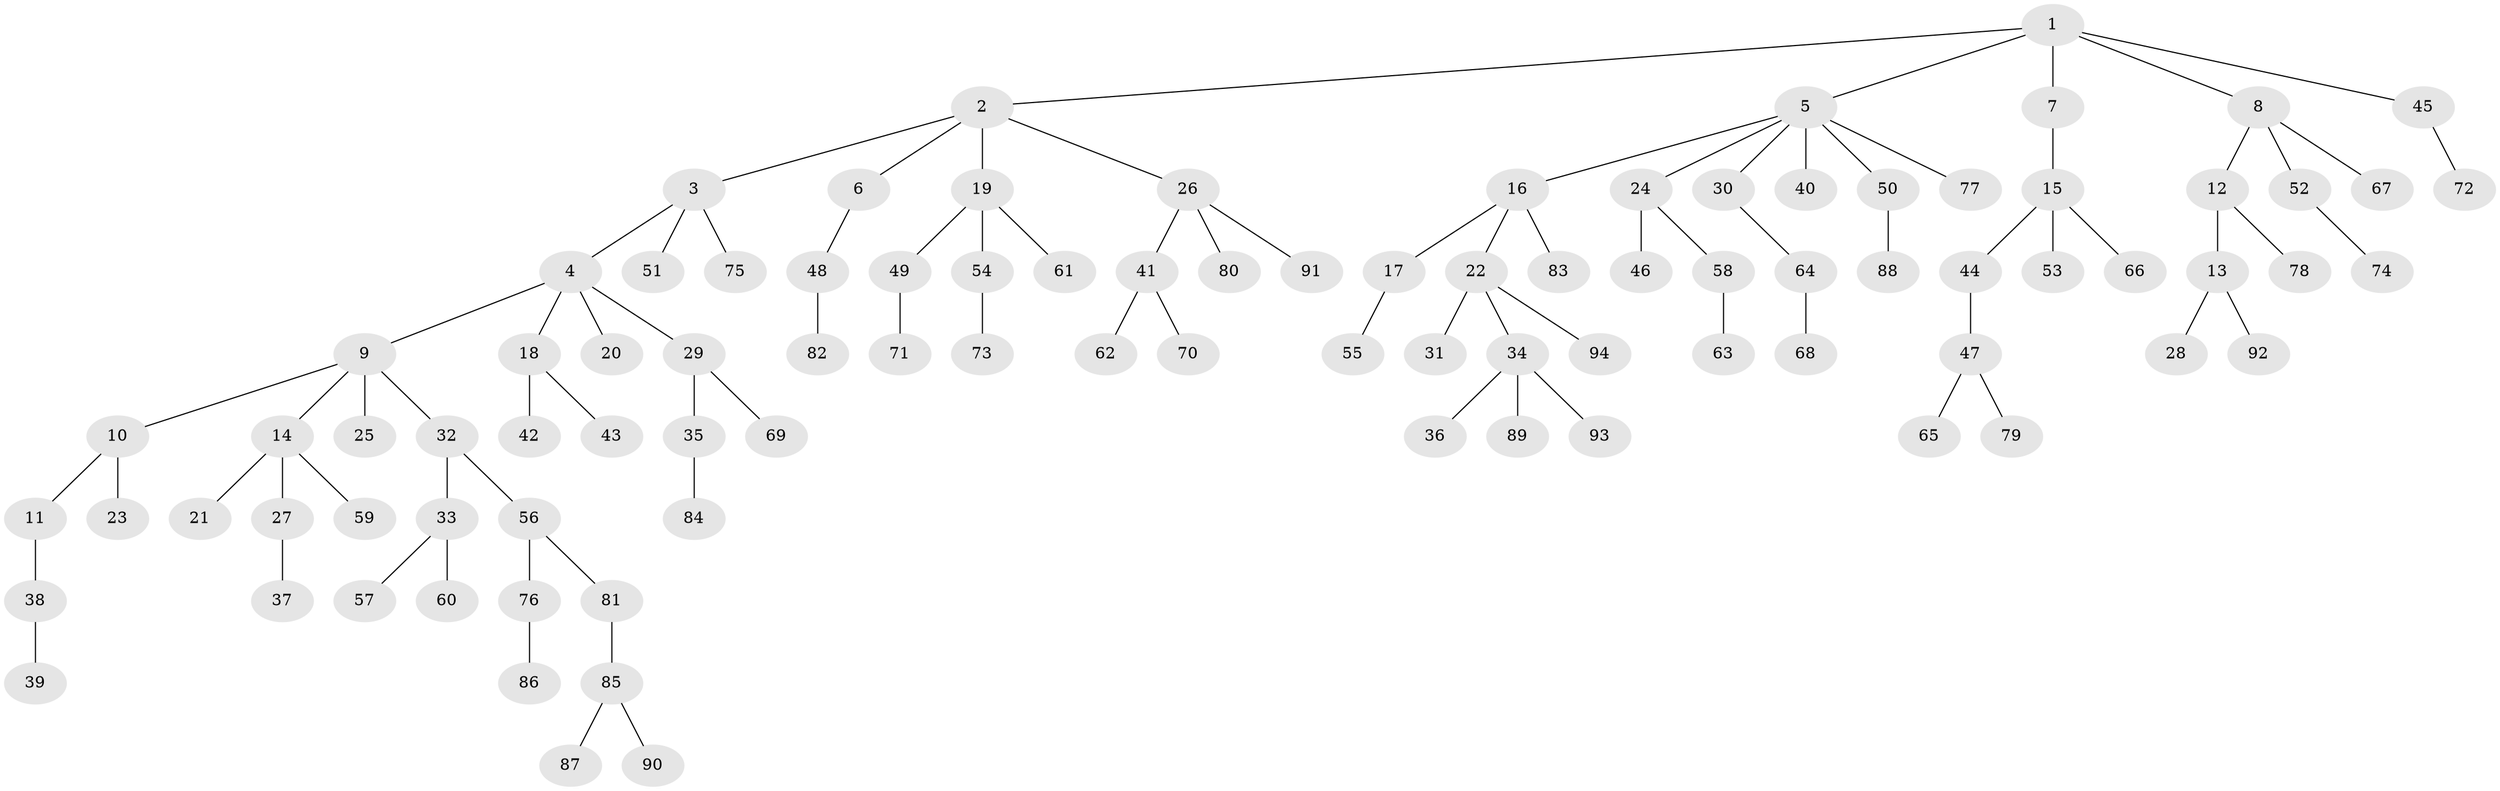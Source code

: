 // coarse degree distribution, {8: 0.05405405405405406, 5: 0.05405405405405406, 2: 0.1891891891891892, 3: 0.08108108108108109, 1: 0.6216216216216216}
// Generated by graph-tools (version 1.1) at 2025/19/03/04/25 18:19:19]
// undirected, 94 vertices, 93 edges
graph export_dot {
graph [start="1"]
  node [color=gray90,style=filled];
  1;
  2;
  3;
  4;
  5;
  6;
  7;
  8;
  9;
  10;
  11;
  12;
  13;
  14;
  15;
  16;
  17;
  18;
  19;
  20;
  21;
  22;
  23;
  24;
  25;
  26;
  27;
  28;
  29;
  30;
  31;
  32;
  33;
  34;
  35;
  36;
  37;
  38;
  39;
  40;
  41;
  42;
  43;
  44;
  45;
  46;
  47;
  48;
  49;
  50;
  51;
  52;
  53;
  54;
  55;
  56;
  57;
  58;
  59;
  60;
  61;
  62;
  63;
  64;
  65;
  66;
  67;
  68;
  69;
  70;
  71;
  72;
  73;
  74;
  75;
  76;
  77;
  78;
  79;
  80;
  81;
  82;
  83;
  84;
  85;
  86;
  87;
  88;
  89;
  90;
  91;
  92;
  93;
  94;
  1 -- 2;
  1 -- 5;
  1 -- 7;
  1 -- 8;
  1 -- 45;
  2 -- 3;
  2 -- 6;
  2 -- 19;
  2 -- 26;
  3 -- 4;
  3 -- 51;
  3 -- 75;
  4 -- 9;
  4 -- 18;
  4 -- 20;
  4 -- 29;
  5 -- 16;
  5 -- 24;
  5 -- 30;
  5 -- 40;
  5 -- 50;
  5 -- 77;
  6 -- 48;
  7 -- 15;
  8 -- 12;
  8 -- 52;
  8 -- 67;
  9 -- 10;
  9 -- 14;
  9 -- 25;
  9 -- 32;
  10 -- 11;
  10 -- 23;
  11 -- 38;
  12 -- 13;
  12 -- 78;
  13 -- 28;
  13 -- 92;
  14 -- 21;
  14 -- 27;
  14 -- 59;
  15 -- 44;
  15 -- 53;
  15 -- 66;
  16 -- 17;
  16 -- 22;
  16 -- 83;
  17 -- 55;
  18 -- 42;
  18 -- 43;
  19 -- 49;
  19 -- 54;
  19 -- 61;
  22 -- 31;
  22 -- 34;
  22 -- 94;
  24 -- 46;
  24 -- 58;
  26 -- 41;
  26 -- 80;
  26 -- 91;
  27 -- 37;
  29 -- 35;
  29 -- 69;
  30 -- 64;
  32 -- 33;
  32 -- 56;
  33 -- 57;
  33 -- 60;
  34 -- 36;
  34 -- 89;
  34 -- 93;
  35 -- 84;
  38 -- 39;
  41 -- 62;
  41 -- 70;
  44 -- 47;
  45 -- 72;
  47 -- 65;
  47 -- 79;
  48 -- 82;
  49 -- 71;
  50 -- 88;
  52 -- 74;
  54 -- 73;
  56 -- 76;
  56 -- 81;
  58 -- 63;
  64 -- 68;
  76 -- 86;
  81 -- 85;
  85 -- 87;
  85 -- 90;
}
